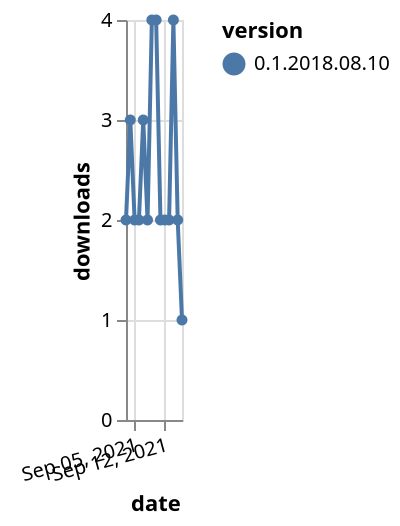 {"$schema": "https://vega.github.io/schema/vega-lite/v5.json", "description": "A simple bar chart with embedded data.", "data": {"values": [{"date": "2021-09-03", "total": 2437, "delta": 2, "version": "0.1.2018.08.10"}, {"date": "2021-09-04", "total": 2440, "delta": 3, "version": "0.1.2018.08.10"}, {"date": "2021-09-05", "total": 2442, "delta": 2, "version": "0.1.2018.08.10"}, {"date": "2021-09-06", "total": 2444, "delta": 2, "version": "0.1.2018.08.10"}, {"date": "2021-09-07", "total": 2447, "delta": 3, "version": "0.1.2018.08.10"}, {"date": "2021-09-08", "total": 2449, "delta": 2, "version": "0.1.2018.08.10"}, {"date": "2021-09-09", "total": 2453, "delta": 4, "version": "0.1.2018.08.10"}, {"date": "2021-09-10", "total": 2457, "delta": 4, "version": "0.1.2018.08.10"}, {"date": "2021-09-11", "total": 2459, "delta": 2, "version": "0.1.2018.08.10"}, {"date": "2021-09-12", "total": 2461, "delta": 2, "version": "0.1.2018.08.10"}, {"date": "2021-09-13", "total": 2463, "delta": 2, "version": "0.1.2018.08.10"}, {"date": "2021-09-14", "total": 2467, "delta": 4, "version": "0.1.2018.08.10"}, {"date": "2021-09-15", "total": 2469, "delta": 2, "version": "0.1.2018.08.10"}, {"date": "2021-09-16", "total": 2470, "delta": 1, "version": "0.1.2018.08.10"}]}, "width": "container", "mark": {"type": "line", "point": {"filled": true}}, "encoding": {"x": {"field": "date", "type": "temporal", "timeUnit": "yearmonthdate", "title": "date", "axis": {"labelAngle": -15}}, "y": {"field": "delta", "type": "quantitative", "title": "downloads"}, "color": {"field": "version", "type": "nominal"}, "tooltip": {"field": "delta"}}}
